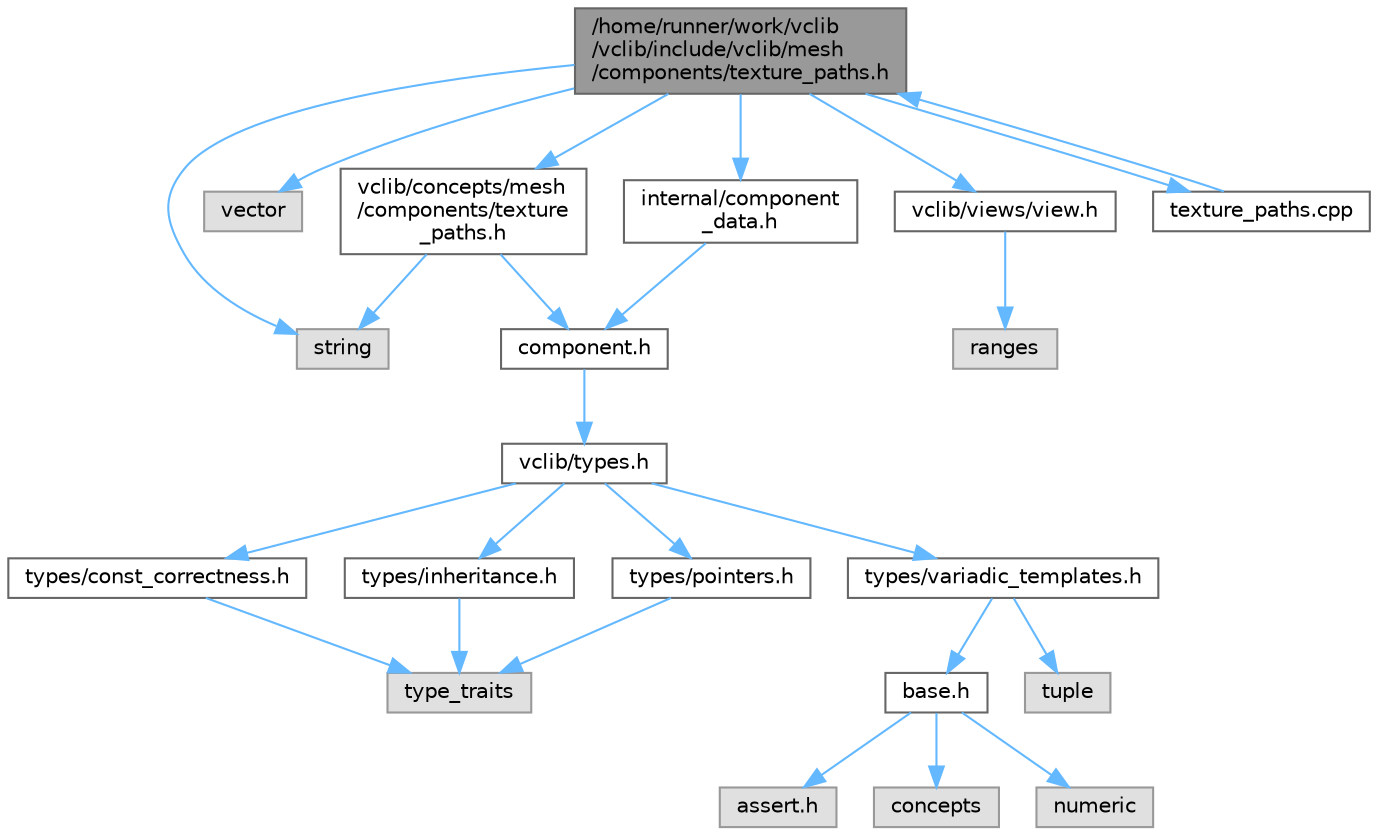 digraph "/home/runner/work/vclib/vclib/include/vclib/mesh/components/texture_paths.h"
{
 // LATEX_PDF_SIZE
  bgcolor="transparent";
  edge [fontname=Helvetica,fontsize=10,labelfontname=Helvetica,labelfontsize=10];
  node [fontname=Helvetica,fontsize=10,shape=box,height=0.2,width=0.4];
  Node1 [label="/home/runner/work/vclib\l/vclib/include/vclib/mesh\l/components/texture_paths.h",height=0.2,width=0.4,color="gray40", fillcolor="grey60", style="filled", fontcolor="black",tooltip=" "];
  Node1 -> Node2 [color="steelblue1",style="solid"];
  Node2 [label="string",height=0.2,width=0.4,color="grey60", fillcolor="#E0E0E0", style="filled",tooltip=" "];
  Node1 -> Node3 [color="steelblue1",style="solid"];
  Node3 [label="vector",height=0.2,width=0.4,color="grey60", fillcolor="#E0E0E0", style="filled",tooltip=" "];
  Node1 -> Node4 [color="steelblue1",style="solid"];
  Node4 [label="vclib/concepts/mesh\l/components/texture\l_paths.h",height=0.2,width=0.4,color="grey40", fillcolor="white", style="filled",URL="$concepts_2mesh_2components_2texture__paths_8h.html",tooltip=" "];
  Node4 -> Node5 [color="steelblue1",style="solid"];
  Node5 [label="component.h",height=0.2,width=0.4,color="grey40", fillcolor="white", style="filled",URL="$component_8h.html",tooltip=" "];
  Node5 -> Node6 [color="steelblue1",style="solid"];
  Node6 [label="vclib/types.h",height=0.2,width=0.4,color="grey40", fillcolor="white", style="filled",URL="$types_8h.html",tooltip=" "];
  Node6 -> Node7 [color="steelblue1",style="solid"];
  Node7 [label="types/const_correctness.h",height=0.2,width=0.4,color="grey40", fillcolor="white", style="filled",URL="$types_2const__correctness_8h.html",tooltip=" "];
  Node7 -> Node8 [color="steelblue1",style="solid"];
  Node8 [label="type_traits",height=0.2,width=0.4,color="grey60", fillcolor="#E0E0E0", style="filled",tooltip=" "];
  Node6 -> Node9 [color="steelblue1",style="solid"];
  Node9 [label="types/inheritance.h",height=0.2,width=0.4,color="grey40", fillcolor="white", style="filled",URL="$inheritance_8h.html",tooltip=" "];
  Node9 -> Node8 [color="steelblue1",style="solid"];
  Node6 -> Node10 [color="steelblue1",style="solid"];
  Node10 [label="types/pointers.h",height=0.2,width=0.4,color="grey40", fillcolor="white", style="filled",URL="$types_2pointers_8h.html",tooltip=" "];
  Node10 -> Node8 [color="steelblue1",style="solid"];
  Node6 -> Node11 [color="steelblue1",style="solid"];
  Node11 [label="types/variadic_templates.h",height=0.2,width=0.4,color="grey40", fillcolor="white", style="filled",URL="$variadic__templates_8h.html",tooltip=" "];
  Node11 -> Node12 [color="steelblue1",style="solid"];
  Node12 [label="base.h",height=0.2,width=0.4,color="grey40", fillcolor="white", style="filled",URL="$types_2base_8h.html",tooltip=" "];
  Node12 -> Node13 [color="steelblue1",style="solid"];
  Node13 [label="assert.h",height=0.2,width=0.4,color="grey60", fillcolor="#E0E0E0", style="filled",tooltip=" "];
  Node12 -> Node14 [color="steelblue1",style="solid"];
  Node14 [label="concepts",height=0.2,width=0.4,color="grey60", fillcolor="#E0E0E0", style="filled",tooltip=" "];
  Node12 -> Node15 [color="steelblue1",style="solid"];
  Node15 [label="numeric",height=0.2,width=0.4,color="grey60", fillcolor="#E0E0E0", style="filled",tooltip=" "];
  Node11 -> Node16 [color="steelblue1",style="solid"];
  Node16 [label="tuple",height=0.2,width=0.4,color="grey60", fillcolor="#E0E0E0", style="filled",tooltip=" "];
  Node4 -> Node2 [color="steelblue1",style="solid"];
  Node1 -> Node17 [color="steelblue1",style="solid"];
  Node17 [label="vclib/views/view.h",height=0.2,width=0.4,color="grey40", fillcolor="white", style="filled",URL="$view_8h.html",tooltip=" "];
  Node17 -> Node18 [color="steelblue1",style="solid"];
  Node18 [label="ranges",height=0.2,width=0.4,color="grey60", fillcolor="#E0E0E0", style="filled",tooltip=" "];
  Node1 -> Node19 [color="steelblue1",style="solid"];
  Node19 [label="internal/component\l_data.h",height=0.2,width=0.4,color="grey40", fillcolor="white", style="filled",URL="$component__data_8h.html",tooltip=" "];
  Node19 -> Node5 [color="steelblue1",style="solid"];
  Node1 -> Node20 [color="steelblue1",style="solid"];
  Node20 [label="texture_paths.cpp",height=0.2,width=0.4,color="grey40", fillcolor="white", style="filled",URL="$texture__paths_8cpp.html",tooltip=" "];
  Node20 -> Node1 [color="steelblue1",style="solid"];
}
